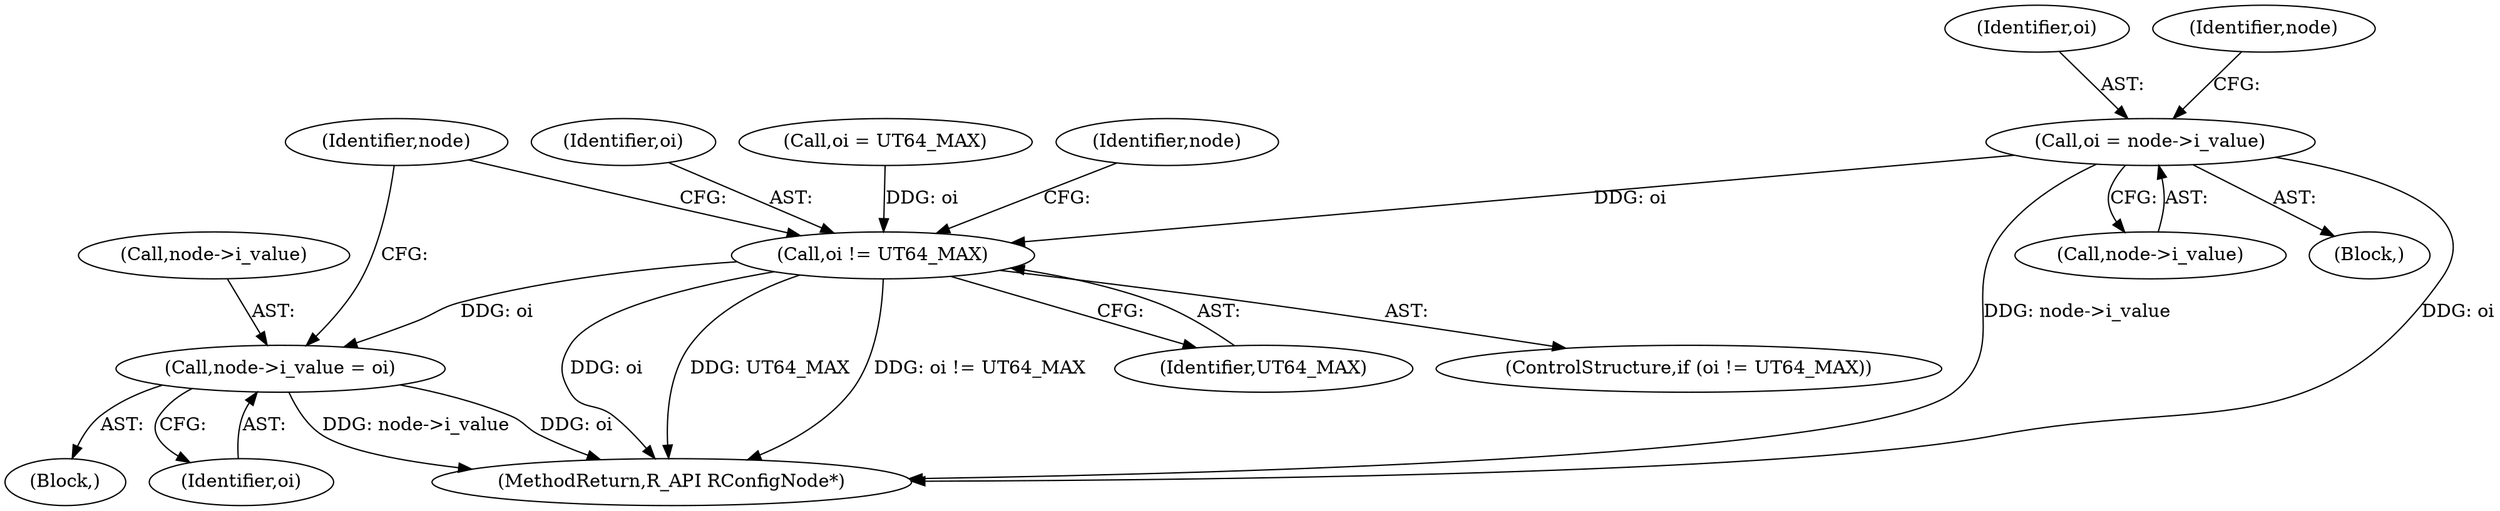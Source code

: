 digraph "0_radare2_f85bc674b2a2256a364fe796351bc1971e106005@pointer" {
"1000144" [label="(Call,oi = node->i_value)"];
"1000391" [label="(Call,oi != UT64_MAX)"];
"1000395" [label="(Call,node->i_value = oi)"];
"1000393" [label="(Identifier,UT64_MAX)"];
"1000392" [label="(Identifier,oi)"];
"1000394" [label="(Block,)"];
"1000144" [label="(Call,oi = node->i_value)"];
"1000146" [label="(Call,node->i_value)"];
"1000145" [label="(Identifier,oi)"];
"1000390" [label="(ControlStructure,if (oi != UT64_MAX))"];
"1000399" [label="(Identifier,oi)"];
"1000131" [label="(Block,)"];
"1000391" [label="(Call,oi != UT64_MAX)"];
"1000302" [label="(Call,oi = UT64_MAX)"];
"1000396" [label="(Call,node->i_value)"];
"1000395" [label="(Call,node->i_value = oi)"];
"1000402" [label="(Identifier,node)"];
"1000397" [label="(Identifier,node)"];
"1000151" [label="(Identifier,node)"];
"1000418" [label="(MethodReturn,R_API RConfigNode*)"];
"1000144" -> "1000131"  [label="AST: "];
"1000144" -> "1000146"  [label="CFG: "];
"1000145" -> "1000144"  [label="AST: "];
"1000146" -> "1000144"  [label="AST: "];
"1000151" -> "1000144"  [label="CFG: "];
"1000144" -> "1000418"  [label="DDG: oi"];
"1000144" -> "1000418"  [label="DDG: node->i_value"];
"1000144" -> "1000391"  [label="DDG: oi"];
"1000391" -> "1000390"  [label="AST: "];
"1000391" -> "1000393"  [label="CFG: "];
"1000392" -> "1000391"  [label="AST: "];
"1000393" -> "1000391"  [label="AST: "];
"1000397" -> "1000391"  [label="CFG: "];
"1000402" -> "1000391"  [label="CFG: "];
"1000391" -> "1000418"  [label="DDG: oi"];
"1000391" -> "1000418"  [label="DDG: UT64_MAX"];
"1000391" -> "1000418"  [label="DDG: oi != UT64_MAX"];
"1000302" -> "1000391"  [label="DDG: oi"];
"1000391" -> "1000395"  [label="DDG: oi"];
"1000395" -> "1000394"  [label="AST: "];
"1000395" -> "1000399"  [label="CFG: "];
"1000396" -> "1000395"  [label="AST: "];
"1000399" -> "1000395"  [label="AST: "];
"1000402" -> "1000395"  [label="CFG: "];
"1000395" -> "1000418"  [label="DDG: node->i_value"];
"1000395" -> "1000418"  [label="DDG: oi"];
}
